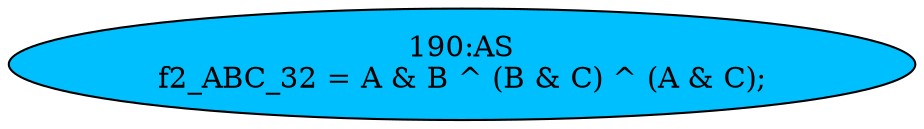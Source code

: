 strict digraph "" {
	node [label="\N"];
	"190:AS"	 [ast="<pyverilog.vparser.ast.Assign object at 0x7f28be102150>",
		def_var="['f2_ABC_32']",
		fillcolor=deepskyblue,
		label="190:AS
f2_ABC_32 = A & B ^ (B & C) ^ (A & C);",
		statements="[]",
		style=filled,
		typ=Assign,
		use_var="['A', 'B', 'B', 'C', 'A', 'C']"];
}
